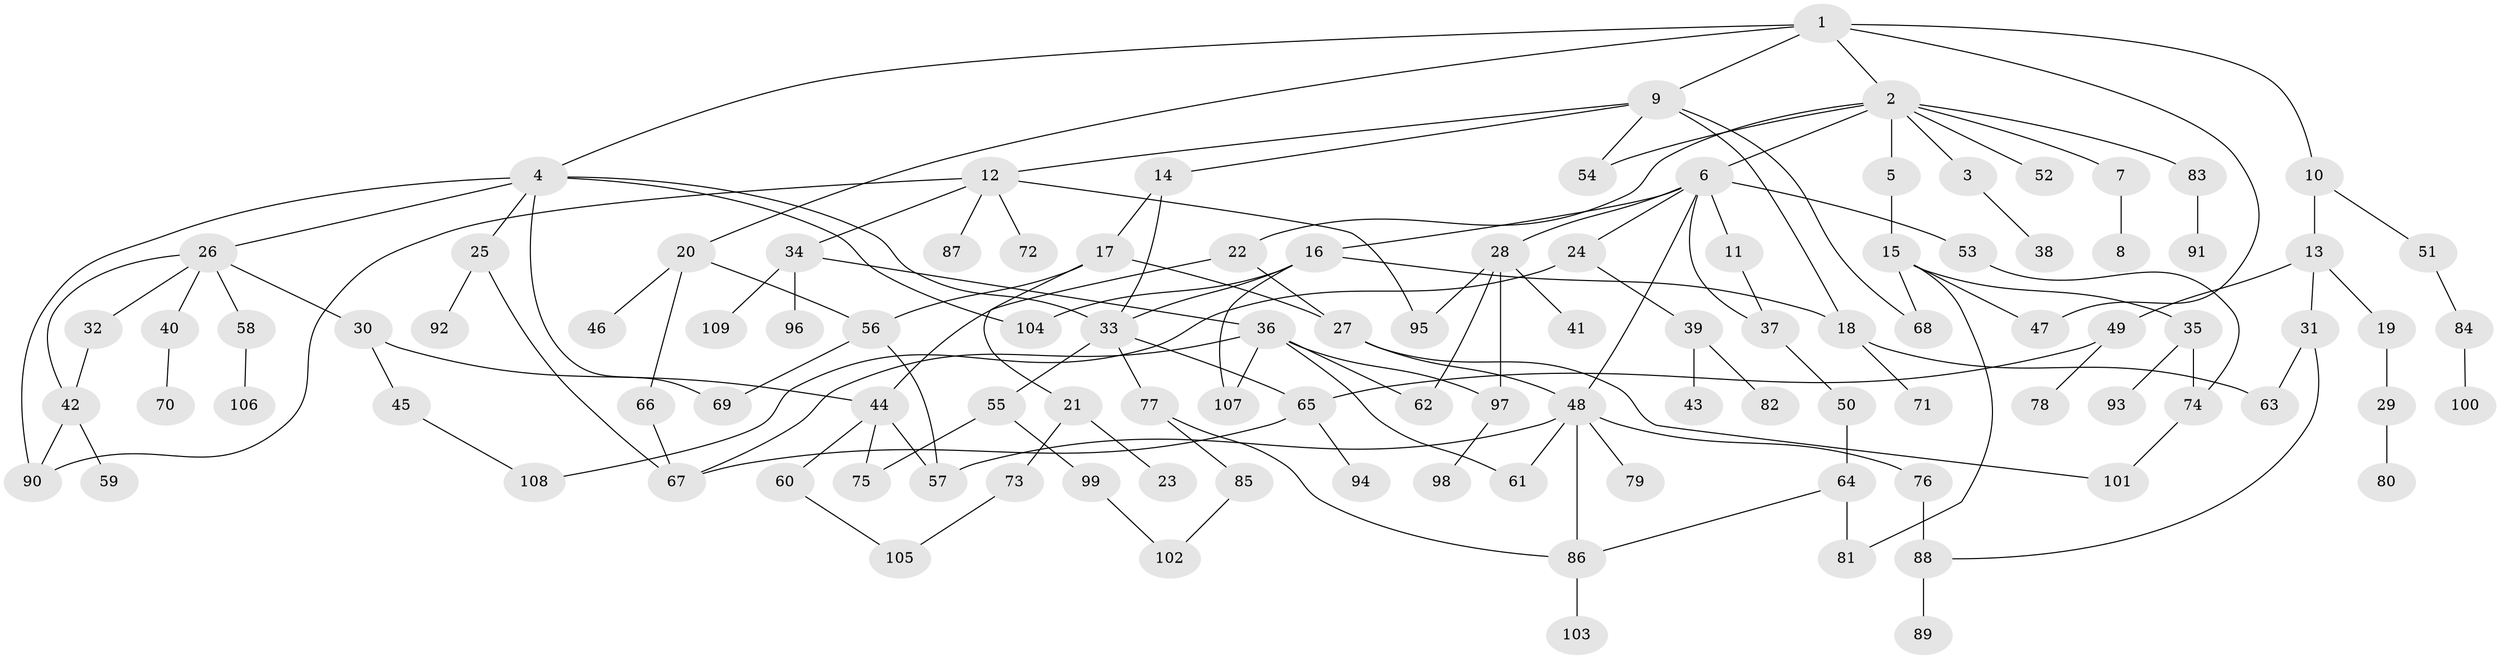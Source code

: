 // coarse degree distribution, {6: 0.02631578947368421, 9: 0.02631578947368421, 2: 0.27631578947368424, 7: 0.02631578947368421, 12: 0.013157894736842105, 1: 0.34210526315789475, 11: 0.013157894736842105, 3: 0.13157894736842105, 4: 0.10526315789473684, 5: 0.013157894736842105, 10: 0.013157894736842105, 8: 0.013157894736842105}
// Generated by graph-tools (version 1.1) at 2025/17/03/04/25 18:17:06]
// undirected, 109 vertices, 146 edges
graph export_dot {
graph [start="1"]
  node [color=gray90,style=filled];
  1;
  2;
  3;
  4;
  5;
  6;
  7;
  8;
  9;
  10;
  11;
  12;
  13;
  14;
  15;
  16;
  17;
  18;
  19;
  20;
  21;
  22;
  23;
  24;
  25;
  26;
  27;
  28;
  29;
  30;
  31;
  32;
  33;
  34;
  35;
  36;
  37;
  38;
  39;
  40;
  41;
  42;
  43;
  44;
  45;
  46;
  47;
  48;
  49;
  50;
  51;
  52;
  53;
  54;
  55;
  56;
  57;
  58;
  59;
  60;
  61;
  62;
  63;
  64;
  65;
  66;
  67;
  68;
  69;
  70;
  71;
  72;
  73;
  74;
  75;
  76;
  77;
  78;
  79;
  80;
  81;
  82;
  83;
  84;
  85;
  86;
  87;
  88;
  89;
  90;
  91;
  92;
  93;
  94;
  95;
  96;
  97;
  98;
  99;
  100;
  101;
  102;
  103;
  104;
  105;
  106;
  107;
  108;
  109;
  1 -- 2;
  1 -- 4;
  1 -- 9;
  1 -- 10;
  1 -- 20;
  1 -- 47;
  2 -- 3;
  2 -- 5;
  2 -- 6;
  2 -- 7;
  2 -- 22;
  2 -- 52;
  2 -- 54;
  2 -- 83;
  3 -- 38;
  4 -- 25;
  4 -- 26;
  4 -- 104;
  4 -- 69;
  4 -- 90;
  4 -- 33;
  5 -- 15;
  6 -- 11;
  6 -- 16;
  6 -- 24;
  6 -- 28;
  6 -- 37;
  6 -- 48;
  6 -- 53;
  7 -- 8;
  9 -- 12;
  9 -- 14;
  9 -- 18;
  9 -- 68;
  9 -- 54;
  10 -- 13;
  10 -- 51;
  11 -- 37;
  12 -- 34;
  12 -- 72;
  12 -- 87;
  12 -- 90;
  12 -- 95;
  13 -- 19;
  13 -- 31;
  13 -- 49;
  14 -- 17;
  14 -- 33;
  15 -- 35;
  15 -- 47;
  15 -- 68;
  15 -- 81;
  16 -- 33;
  16 -- 107;
  16 -- 18;
  16 -- 104;
  17 -- 21;
  17 -- 27;
  17 -- 56;
  18 -- 71;
  18 -- 63;
  19 -- 29;
  20 -- 46;
  20 -- 66;
  20 -- 56;
  21 -- 23;
  21 -- 73;
  22 -- 44;
  22 -- 27;
  24 -- 39;
  24 -- 108;
  25 -- 67;
  25 -- 92;
  26 -- 30;
  26 -- 32;
  26 -- 40;
  26 -- 58;
  26 -- 42;
  27 -- 48;
  27 -- 101;
  28 -- 41;
  28 -- 62;
  28 -- 95;
  28 -- 97;
  29 -- 80;
  30 -- 44;
  30 -- 45;
  31 -- 63;
  31 -- 88;
  32 -- 42;
  33 -- 55;
  33 -- 77;
  33 -- 65;
  34 -- 36;
  34 -- 96;
  34 -- 109;
  35 -- 93;
  35 -- 74;
  36 -- 97;
  36 -- 67;
  36 -- 62;
  36 -- 61;
  36 -- 107;
  37 -- 50;
  39 -- 43;
  39 -- 82;
  40 -- 70;
  42 -- 59;
  42 -- 90;
  44 -- 60;
  44 -- 75;
  44 -- 57;
  45 -- 108;
  48 -- 57;
  48 -- 61;
  48 -- 76;
  48 -- 79;
  48 -- 86;
  49 -- 65;
  49 -- 78;
  50 -- 64;
  51 -- 84;
  53 -- 74;
  55 -- 99;
  55 -- 75;
  56 -- 69;
  56 -- 57;
  58 -- 106;
  60 -- 105;
  64 -- 81;
  64 -- 86;
  65 -- 94;
  65 -- 67;
  66 -- 67;
  73 -- 105;
  74 -- 101;
  76 -- 88;
  77 -- 85;
  77 -- 86;
  83 -- 91;
  84 -- 100;
  85 -- 102;
  86 -- 103;
  88 -- 89;
  97 -- 98;
  99 -- 102;
}
